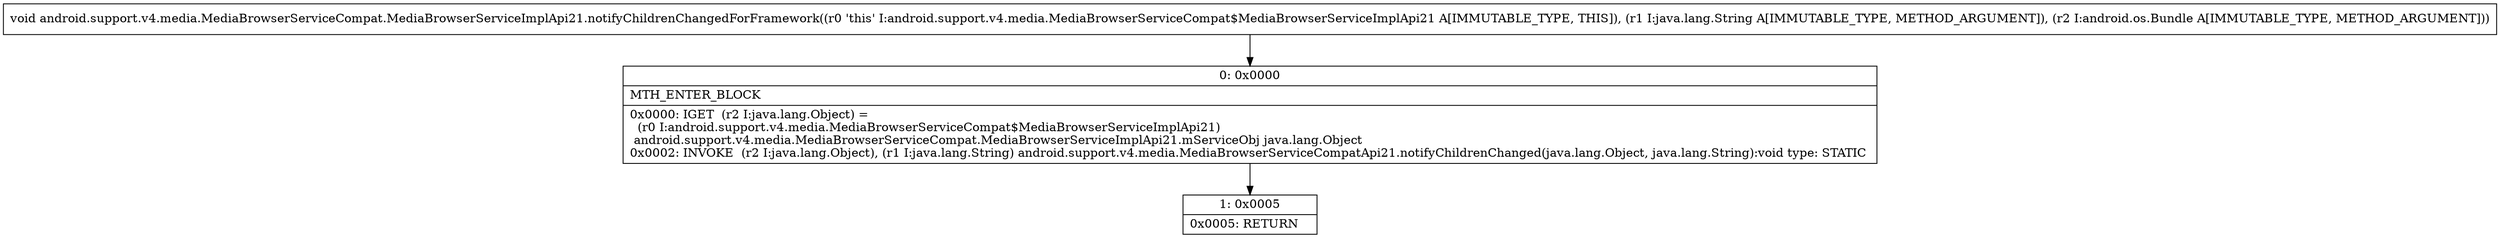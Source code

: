 digraph "CFG forandroid.support.v4.media.MediaBrowserServiceCompat.MediaBrowserServiceImplApi21.notifyChildrenChangedForFramework(Ljava\/lang\/String;Landroid\/os\/Bundle;)V" {
Node_0 [shape=record,label="{0\:\ 0x0000|MTH_ENTER_BLOCK\l|0x0000: IGET  (r2 I:java.lang.Object) = \l  (r0 I:android.support.v4.media.MediaBrowserServiceCompat$MediaBrowserServiceImplApi21)\l android.support.v4.media.MediaBrowserServiceCompat.MediaBrowserServiceImplApi21.mServiceObj java.lang.Object \l0x0002: INVOKE  (r2 I:java.lang.Object), (r1 I:java.lang.String) android.support.v4.media.MediaBrowserServiceCompatApi21.notifyChildrenChanged(java.lang.Object, java.lang.String):void type: STATIC \l}"];
Node_1 [shape=record,label="{1\:\ 0x0005|0x0005: RETURN   \l}"];
MethodNode[shape=record,label="{void android.support.v4.media.MediaBrowserServiceCompat.MediaBrowserServiceImplApi21.notifyChildrenChangedForFramework((r0 'this' I:android.support.v4.media.MediaBrowserServiceCompat$MediaBrowserServiceImplApi21 A[IMMUTABLE_TYPE, THIS]), (r1 I:java.lang.String A[IMMUTABLE_TYPE, METHOD_ARGUMENT]), (r2 I:android.os.Bundle A[IMMUTABLE_TYPE, METHOD_ARGUMENT])) }"];
MethodNode -> Node_0;
Node_0 -> Node_1;
}

